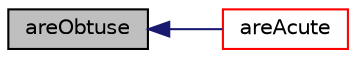 digraph "areObtuse"
{
  bgcolor="transparent";
  edge [fontname="Helvetica",fontsize="10",labelfontname="Helvetica",labelfontsize="10"];
  node [fontname="Helvetica",fontsize="10",shape=record];
  rankdir="LR";
  Node1 [label="areObtuse",height=0.2,width=0.4,color="black", fillcolor="grey75", style="filled", fontcolor="black"];
  Node1 -> Node2 [dir="back",color="midnightblue",fontsize="10",style="solid",fontname="Helvetica"];
  Node2 [label="areAcute",height=0.2,width=0.4,color="red",URL="$a11006.html#ad4d7a9c4dad7d0a99cc3faf1f726c3e5",tooltip="Test if angle between a and b is acute: a.b > 0. "];
}
